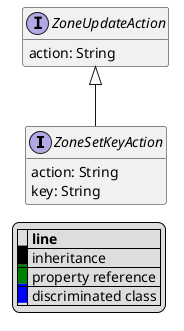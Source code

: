 @startuml

hide empty fields
hide empty methods
legend
|= |= line |
|<back:black>   </back>| inheritance |
|<back:green>   </back>| property reference |
|<back:blue>   </back>| discriminated class |
endlegend
interface ZoneSetKeyAction [[ZoneSetKeyAction.svg]] extends ZoneUpdateAction {
    action: String
    key: String
}
interface ZoneUpdateAction [[ZoneUpdateAction.svg]]  {
    action: String
}





@enduml
